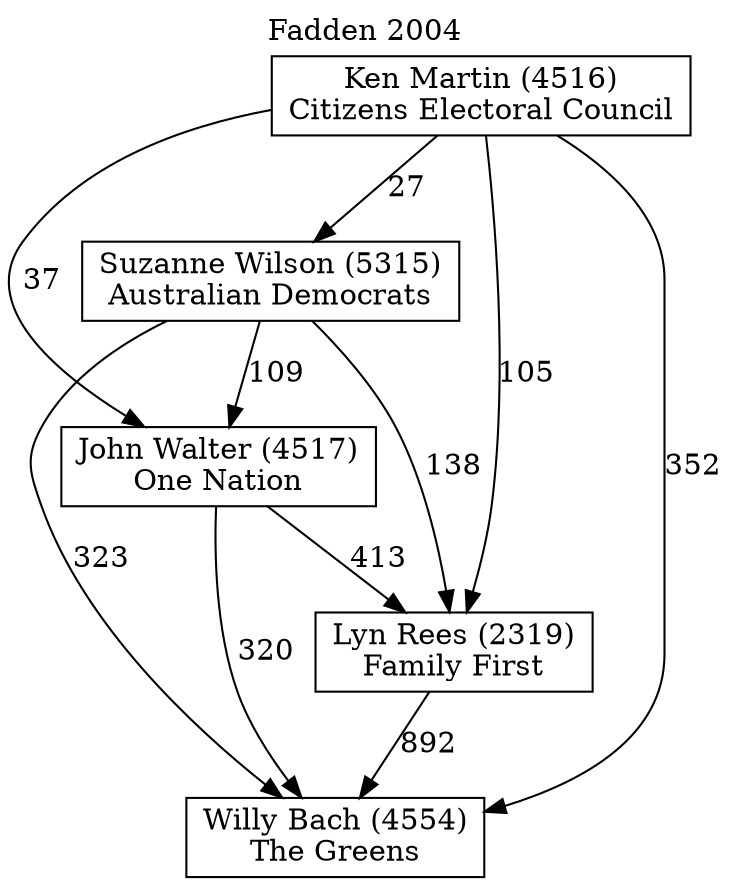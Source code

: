 // House preference flow
digraph "Willy Bach (4554)_Fadden_2004" {
	graph [label="Fadden 2004" labelloc=t mclimit=10]
	node [shape=box]
	"Willy Bach (4554)" [label="Willy Bach (4554)
The Greens"]
	"Lyn Rees (2319)" [label="Lyn Rees (2319)
Family First"]
	"John Walter (4517)" [label="John Walter (4517)
One Nation"]
	"Suzanne Wilson (5315)" [label="Suzanne Wilson (5315)
Australian Democrats"]
	"Ken Martin (4516)" [label="Ken Martin (4516)
Citizens Electoral Council"]
	"Willy Bach (4554)" [label="Willy Bach (4554)
The Greens"]
	"John Walter (4517)" [label="John Walter (4517)
One Nation"]
	"Suzanne Wilson (5315)" [label="Suzanne Wilson (5315)
Australian Democrats"]
	"Ken Martin (4516)" [label="Ken Martin (4516)
Citizens Electoral Council"]
	"Willy Bach (4554)" [label="Willy Bach (4554)
The Greens"]
	"Suzanne Wilson (5315)" [label="Suzanne Wilson (5315)
Australian Democrats"]
	"Ken Martin (4516)" [label="Ken Martin (4516)
Citizens Electoral Council"]
	"Willy Bach (4554)" [label="Willy Bach (4554)
The Greens"]
	"Ken Martin (4516)" [label="Ken Martin (4516)
Citizens Electoral Council"]
	"Ken Martin (4516)" [label="Ken Martin (4516)
Citizens Electoral Council"]
	"Suzanne Wilson (5315)" [label="Suzanne Wilson (5315)
Australian Democrats"]
	"Ken Martin (4516)" [label="Ken Martin (4516)
Citizens Electoral Council"]
	"Ken Martin (4516)" [label="Ken Martin (4516)
Citizens Electoral Council"]
	"John Walter (4517)" [label="John Walter (4517)
One Nation"]
	"Suzanne Wilson (5315)" [label="Suzanne Wilson (5315)
Australian Democrats"]
	"Ken Martin (4516)" [label="Ken Martin (4516)
Citizens Electoral Council"]
	"John Walter (4517)" [label="John Walter (4517)
One Nation"]
	"Ken Martin (4516)" [label="Ken Martin (4516)
Citizens Electoral Council"]
	"Ken Martin (4516)" [label="Ken Martin (4516)
Citizens Electoral Council"]
	"Suzanne Wilson (5315)" [label="Suzanne Wilson (5315)
Australian Democrats"]
	"Ken Martin (4516)" [label="Ken Martin (4516)
Citizens Electoral Council"]
	"Ken Martin (4516)" [label="Ken Martin (4516)
Citizens Electoral Council"]
	"Lyn Rees (2319)" [label="Lyn Rees (2319)
Family First"]
	"John Walter (4517)" [label="John Walter (4517)
One Nation"]
	"Suzanne Wilson (5315)" [label="Suzanne Wilson (5315)
Australian Democrats"]
	"Ken Martin (4516)" [label="Ken Martin (4516)
Citizens Electoral Council"]
	"Lyn Rees (2319)" [label="Lyn Rees (2319)
Family First"]
	"Suzanne Wilson (5315)" [label="Suzanne Wilson (5315)
Australian Democrats"]
	"Ken Martin (4516)" [label="Ken Martin (4516)
Citizens Electoral Council"]
	"Lyn Rees (2319)" [label="Lyn Rees (2319)
Family First"]
	"Ken Martin (4516)" [label="Ken Martin (4516)
Citizens Electoral Council"]
	"Ken Martin (4516)" [label="Ken Martin (4516)
Citizens Electoral Council"]
	"Suzanne Wilson (5315)" [label="Suzanne Wilson (5315)
Australian Democrats"]
	"Ken Martin (4516)" [label="Ken Martin (4516)
Citizens Electoral Council"]
	"Ken Martin (4516)" [label="Ken Martin (4516)
Citizens Electoral Council"]
	"John Walter (4517)" [label="John Walter (4517)
One Nation"]
	"Suzanne Wilson (5315)" [label="Suzanne Wilson (5315)
Australian Democrats"]
	"Ken Martin (4516)" [label="Ken Martin (4516)
Citizens Electoral Council"]
	"John Walter (4517)" [label="John Walter (4517)
One Nation"]
	"Ken Martin (4516)" [label="Ken Martin (4516)
Citizens Electoral Council"]
	"Ken Martin (4516)" [label="Ken Martin (4516)
Citizens Electoral Council"]
	"Suzanne Wilson (5315)" [label="Suzanne Wilson (5315)
Australian Democrats"]
	"Ken Martin (4516)" [label="Ken Martin (4516)
Citizens Electoral Council"]
	"Ken Martin (4516)" [label="Ken Martin (4516)
Citizens Electoral Council"]
	"Lyn Rees (2319)" -> "Willy Bach (4554)" [label=892]
	"John Walter (4517)" -> "Lyn Rees (2319)" [label=413]
	"Suzanne Wilson (5315)" -> "John Walter (4517)" [label=109]
	"Ken Martin (4516)" -> "Suzanne Wilson (5315)" [label=27]
	"John Walter (4517)" -> "Willy Bach (4554)" [label=320]
	"Suzanne Wilson (5315)" -> "Willy Bach (4554)" [label=323]
	"Ken Martin (4516)" -> "Willy Bach (4554)" [label=352]
	"Ken Martin (4516)" -> "John Walter (4517)" [label=37]
	"Suzanne Wilson (5315)" -> "Lyn Rees (2319)" [label=138]
	"Ken Martin (4516)" -> "Lyn Rees (2319)" [label=105]
}

